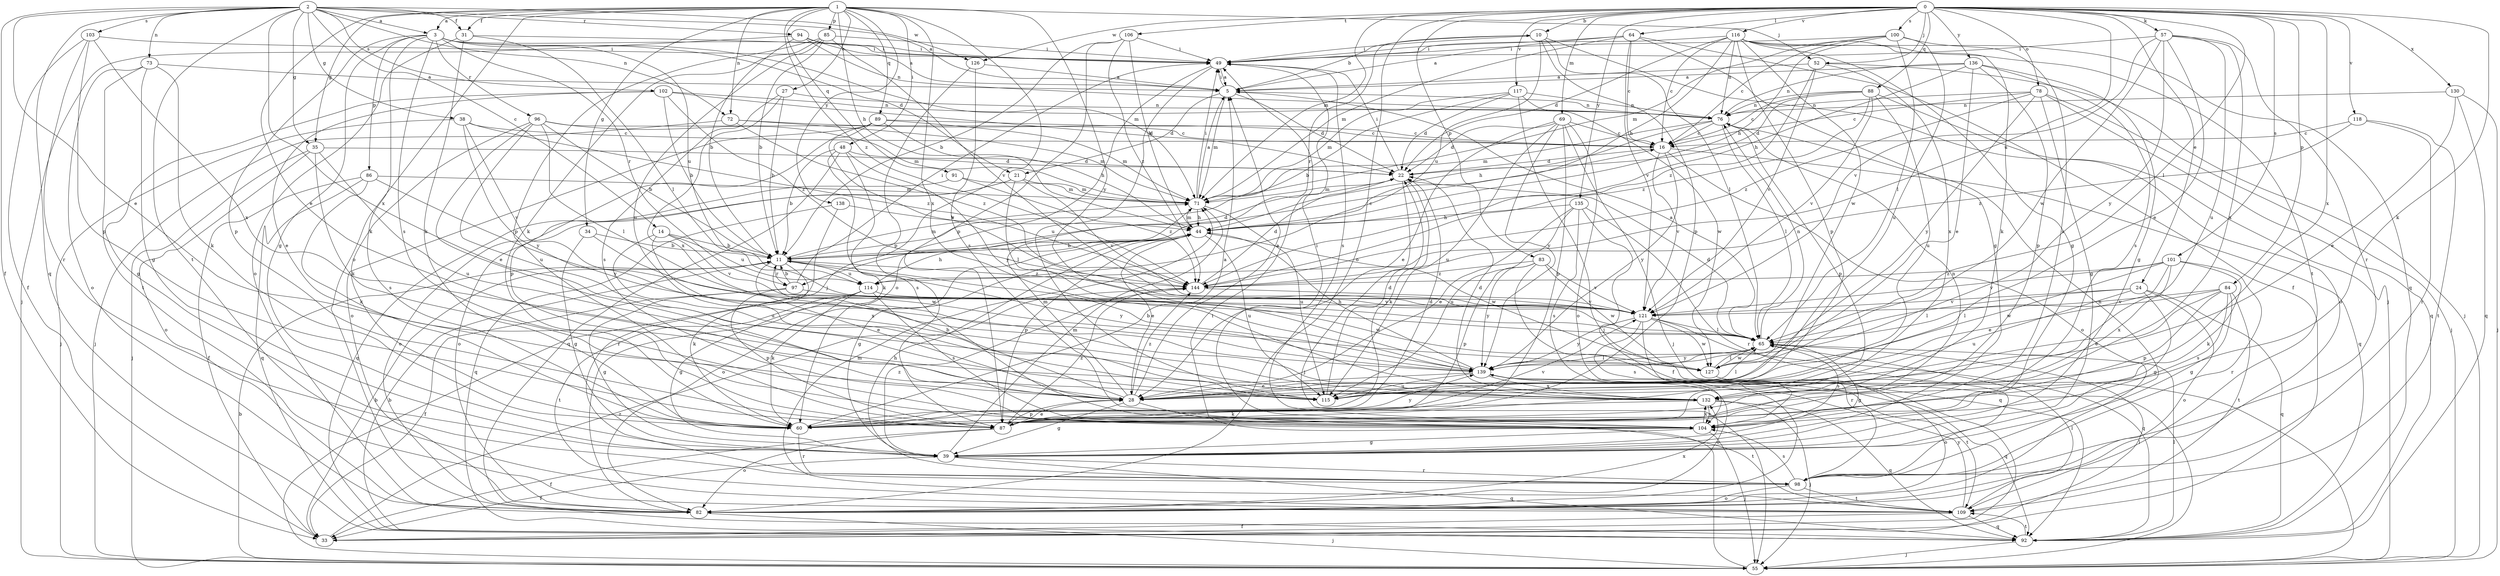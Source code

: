 strict digraph  {
0;
1;
2;
3;
5;
10;
11;
14;
16;
21;
22;
24;
27;
28;
31;
33;
34;
35;
38;
39;
44;
48;
49;
52;
55;
57;
60;
64;
65;
69;
71;
72;
73;
76;
78;
82;
83;
84;
85;
86;
87;
88;
89;
91;
92;
94;
96;
97;
98;
100;
101;
102;
103;
104;
106;
109;
114;
115;
116;
117;
118;
121;
126;
127;
130;
132;
135;
136;
138;
139;
144;
0 -> 10  [label=b];
0 -> 24  [label=e];
0 -> 52  [label=j];
0 -> 57  [label=k];
0 -> 60  [label=k];
0 -> 64  [label=l];
0 -> 65  [label=l];
0 -> 69  [label=m];
0 -> 71  [label=m];
0 -> 78  [label=o];
0 -> 82  [label=o];
0 -> 83  [label=p];
0 -> 84  [label=p];
0 -> 88  [label=q];
0 -> 100  [label=s];
0 -> 101  [label=s];
0 -> 106  [label=t];
0 -> 114  [label=u];
0 -> 116  [label=v];
0 -> 117  [label=v];
0 -> 118  [label=v];
0 -> 126  [label=w];
0 -> 130  [label=x];
0 -> 132  [label=x];
0 -> 135  [label=y];
0 -> 136  [label=y];
1 -> 3  [label=a];
1 -> 27  [label=e];
1 -> 28  [label=e];
1 -> 31  [label=f];
1 -> 34  [label=g];
1 -> 35  [label=g];
1 -> 44  [label=h];
1 -> 48  [label=i];
1 -> 52  [label=j];
1 -> 55  [label=j];
1 -> 72  [label=n];
1 -> 82  [label=o];
1 -> 85  [label=p];
1 -> 89  [label=q];
1 -> 91  [label=q];
1 -> 132  [label=x];
1 -> 138  [label=y];
1 -> 139  [label=y];
1 -> 144  [label=z];
2 -> 3  [label=a];
2 -> 5  [label=a];
2 -> 14  [label=c];
2 -> 28  [label=e];
2 -> 31  [label=f];
2 -> 33  [label=f];
2 -> 35  [label=g];
2 -> 38  [label=g];
2 -> 72  [label=n];
2 -> 73  [label=n];
2 -> 92  [label=q];
2 -> 94  [label=r];
2 -> 102  [label=s];
2 -> 103  [label=s];
2 -> 109  [label=t];
2 -> 126  [label=w];
2 -> 132  [label=x];
3 -> 21  [label=d];
3 -> 39  [label=g];
3 -> 49  [label=i];
3 -> 60  [label=k];
3 -> 71  [label=m];
3 -> 86  [label=p];
3 -> 87  [label=p];
3 -> 96  [label=r];
3 -> 97  [label=r];
3 -> 104  [label=s];
3 -> 114  [label=u];
5 -> 10  [label=b];
5 -> 21  [label=d];
5 -> 22  [label=d];
5 -> 49  [label=i];
5 -> 71  [label=m];
5 -> 76  [label=n];
10 -> 49  [label=i];
10 -> 55  [label=j];
10 -> 65  [label=l];
10 -> 87  [label=p];
10 -> 97  [label=r];
10 -> 114  [label=u];
11 -> 16  [label=c];
11 -> 22  [label=d];
11 -> 28  [label=e];
11 -> 60  [label=k];
11 -> 71  [label=m];
11 -> 97  [label=r];
11 -> 114  [label=u];
11 -> 139  [label=y];
11 -> 144  [label=z];
14 -> 11  [label=b];
14 -> 114  [label=u];
14 -> 115  [label=u];
14 -> 121  [label=v];
14 -> 132  [label=x];
16 -> 22  [label=d];
16 -> 82  [label=o];
16 -> 92  [label=q];
16 -> 121  [label=v];
16 -> 139  [label=y];
21 -> 65  [label=l];
21 -> 71  [label=m];
21 -> 82  [label=o];
21 -> 92  [label=q];
21 -> 121  [label=v];
22 -> 49  [label=i];
22 -> 55  [label=j];
22 -> 60  [label=k];
22 -> 71  [label=m];
24 -> 39  [label=g];
24 -> 65  [label=l];
24 -> 82  [label=o];
24 -> 92  [label=q];
24 -> 115  [label=u];
24 -> 121  [label=v];
27 -> 11  [label=b];
27 -> 76  [label=n];
27 -> 104  [label=s];
27 -> 132  [label=x];
28 -> 5  [label=a];
28 -> 11  [label=b];
28 -> 39  [label=g];
28 -> 65  [label=l];
28 -> 71  [label=m];
28 -> 87  [label=p];
28 -> 109  [label=t];
28 -> 144  [label=z];
31 -> 49  [label=i];
31 -> 60  [label=k];
31 -> 65  [label=l];
31 -> 82  [label=o];
33 -> 11  [label=b];
33 -> 65  [label=l];
33 -> 144  [label=z];
34 -> 11  [label=b];
34 -> 39  [label=g];
34 -> 127  [label=w];
35 -> 22  [label=d];
35 -> 55  [label=j];
35 -> 82  [label=o];
35 -> 104  [label=s];
35 -> 115  [label=u];
38 -> 16  [label=c];
38 -> 55  [label=j];
38 -> 121  [label=v];
38 -> 139  [label=y];
38 -> 144  [label=z];
39 -> 33  [label=f];
39 -> 71  [label=m];
39 -> 92  [label=q];
39 -> 98  [label=r];
39 -> 144  [label=z];
44 -> 11  [label=b];
44 -> 28  [label=e];
44 -> 39  [label=g];
44 -> 71  [label=m];
44 -> 82  [label=o];
44 -> 87  [label=p];
44 -> 115  [label=u];
44 -> 127  [label=w];
48 -> 11  [label=b];
48 -> 22  [label=d];
48 -> 60  [label=k];
48 -> 92  [label=q];
48 -> 104  [label=s];
48 -> 139  [label=y];
49 -> 5  [label=a];
49 -> 82  [label=o];
49 -> 104  [label=s];
49 -> 115  [label=u];
52 -> 5  [label=a];
52 -> 55  [label=j];
52 -> 121  [label=v];
52 -> 132  [label=x];
52 -> 144  [label=z];
55 -> 11  [label=b];
55 -> 49  [label=i];
57 -> 28  [label=e];
57 -> 49  [label=i];
57 -> 98  [label=r];
57 -> 115  [label=u];
57 -> 121  [label=v];
57 -> 127  [label=w];
57 -> 132  [label=x];
57 -> 139  [label=y];
60 -> 5  [label=a];
60 -> 22  [label=d];
60 -> 98  [label=r];
60 -> 121  [label=v];
60 -> 139  [label=y];
64 -> 5  [label=a];
64 -> 16  [label=c];
64 -> 33  [label=f];
64 -> 39  [label=g];
64 -> 49  [label=i];
64 -> 71  [label=m];
64 -> 121  [label=v];
65 -> 5  [label=a];
65 -> 22  [label=d];
65 -> 39  [label=g];
65 -> 76  [label=n];
65 -> 104  [label=s];
65 -> 127  [label=w];
65 -> 139  [label=y];
69 -> 16  [label=c];
69 -> 22  [label=d];
69 -> 28  [label=e];
69 -> 55  [label=j];
69 -> 82  [label=o];
69 -> 87  [label=p];
69 -> 115  [label=u];
69 -> 139  [label=y];
71 -> 5  [label=a];
71 -> 44  [label=h];
71 -> 49  [label=i];
71 -> 115  [label=u];
72 -> 16  [label=c];
72 -> 55  [label=j];
72 -> 71  [label=m];
72 -> 144  [label=z];
73 -> 5  [label=a];
73 -> 39  [label=g];
73 -> 60  [label=k];
73 -> 82  [label=o];
73 -> 109  [label=t];
76 -> 16  [label=c];
76 -> 44  [label=h];
76 -> 65  [label=l];
76 -> 71  [label=m];
76 -> 87  [label=p];
78 -> 16  [label=c];
78 -> 39  [label=g];
78 -> 55  [label=j];
78 -> 76  [label=n];
78 -> 92  [label=q];
78 -> 139  [label=y];
78 -> 144  [label=z];
82 -> 55  [label=j];
82 -> 132  [label=x];
83 -> 87  [label=p];
83 -> 92  [label=q];
83 -> 121  [label=v];
83 -> 127  [label=w];
83 -> 139  [label=y];
83 -> 144  [label=z];
84 -> 28  [label=e];
84 -> 39  [label=g];
84 -> 65  [label=l];
84 -> 87  [label=p];
84 -> 104  [label=s];
84 -> 109  [label=t];
84 -> 121  [label=v];
85 -> 11  [label=b];
85 -> 49  [label=i];
85 -> 60  [label=k];
85 -> 87  [label=p];
85 -> 115  [label=u];
85 -> 121  [label=v];
86 -> 33  [label=f];
86 -> 60  [label=k];
86 -> 71  [label=m];
86 -> 92  [label=q];
86 -> 139  [label=y];
87 -> 28  [label=e];
87 -> 33  [label=f];
87 -> 76  [label=n];
87 -> 82  [label=o];
87 -> 144  [label=z];
88 -> 16  [label=c];
88 -> 22  [label=d];
88 -> 76  [label=n];
88 -> 82  [label=o];
88 -> 115  [label=u];
88 -> 121  [label=v];
88 -> 144  [label=z];
89 -> 16  [label=c];
89 -> 44  [label=h];
89 -> 71  [label=m];
89 -> 82  [label=o];
89 -> 87  [label=p];
89 -> 121  [label=v];
91 -> 71  [label=m];
91 -> 82  [label=o];
91 -> 144  [label=z];
92 -> 11  [label=b];
92 -> 55  [label=j];
92 -> 65  [label=l];
92 -> 109  [label=t];
94 -> 5  [label=a];
94 -> 11  [label=b];
94 -> 49  [label=i];
94 -> 55  [label=j];
94 -> 76  [label=n];
96 -> 11  [label=b];
96 -> 16  [label=c];
96 -> 28  [label=e];
96 -> 60  [label=k];
96 -> 65  [label=l];
96 -> 71  [label=m];
96 -> 115  [label=u];
97 -> 11  [label=b];
97 -> 33  [label=f];
97 -> 39  [label=g];
97 -> 49  [label=i];
97 -> 87  [label=p];
97 -> 127  [label=w];
98 -> 44  [label=h];
98 -> 76  [label=n];
98 -> 82  [label=o];
98 -> 104  [label=s];
98 -> 109  [label=t];
100 -> 16  [label=c];
100 -> 44  [label=h];
100 -> 49  [label=i];
100 -> 65  [label=l];
100 -> 71  [label=m];
100 -> 104  [label=s];
100 -> 115  [label=u];
101 -> 28  [label=e];
101 -> 60  [label=k];
101 -> 98  [label=r];
101 -> 121  [label=v];
101 -> 127  [label=w];
101 -> 132  [label=x];
101 -> 144  [label=z];
102 -> 11  [label=b];
102 -> 22  [label=d];
102 -> 28  [label=e];
102 -> 39  [label=g];
102 -> 76  [label=n];
102 -> 144  [label=z];
103 -> 33  [label=f];
103 -> 49  [label=i];
103 -> 87  [label=p];
103 -> 98  [label=r];
103 -> 132  [label=x];
104 -> 39  [label=g];
104 -> 49  [label=i];
104 -> 55  [label=j];
104 -> 132  [label=x];
106 -> 11  [label=b];
106 -> 44  [label=h];
106 -> 49  [label=i];
106 -> 87  [label=p];
106 -> 144  [label=z];
109 -> 33  [label=f];
109 -> 65  [label=l];
109 -> 71  [label=m];
109 -> 92  [label=q];
109 -> 139  [label=y];
114 -> 39  [label=g];
114 -> 44  [label=h];
114 -> 60  [label=k];
114 -> 104  [label=s];
114 -> 109  [label=t];
114 -> 121  [label=v];
115 -> 22  [label=d];
116 -> 16  [label=c];
116 -> 22  [label=d];
116 -> 39  [label=g];
116 -> 44  [label=h];
116 -> 49  [label=i];
116 -> 60  [label=k];
116 -> 76  [label=n];
116 -> 87  [label=p];
116 -> 92  [label=q];
116 -> 109  [label=t];
116 -> 127  [label=w];
117 -> 11  [label=b];
117 -> 22  [label=d];
117 -> 55  [label=j];
117 -> 71  [label=m];
117 -> 76  [label=n];
117 -> 127  [label=w];
118 -> 16  [label=c];
118 -> 98  [label=r];
118 -> 109  [label=t];
118 -> 144  [label=z];
121 -> 65  [label=l];
121 -> 92  [label=q];
121 -> 98  [label=r];
121 -> 104  [label=s];
121 -> 127  [label=w];
121 -> 139  [label=y];
126 -> 5  [label=a];
126 -> 87  [label=p];
126 -> 104  [label=s];
127 -> 65  [label=l];
127 -> 82  [label=o];
130 -> 28  [label=e];
130 -> 55  [label=j];
130 -> 76  [label=n];
130 -> 92  [label=q];
132 -> 22  [label=d];
132 -> 55  [label=j];
132 -> 60  [label=k];
132 -> 92  [label=q];
132 -> 104  [label=s];
135 -> 28  [label=e];
135 -> 33  [label=f];
135 -> 44  [label=h];
135 -> 98  [label=r];
135 -> 104  [label=s];
135 -> 115  [label=u];
136 -> 5  [label=a];
136 -> 28  [label=e];
136 -> 39  [label=g];
136 -> 44  [label=h];
136 -> 76  [label=n];
136 -> 87  [label=p];
136 -> 104  [label=s];
138 -> 44  [label=h];
138 -> 92  [label=q];
138 -> 98  [label=r];
139 -> 11  [label=b];
139 -> 28  [label=e];
139 -> 44  [label=h];
139 -> 65  [label=l];
139 -> 82  [label=o];
139 -> 92  [label=q];
139 -> 109  [label=t];
139 -> 115  [label=u];
139 -> 132  [label=x];
144 -> 22  [label=d];
144 -> 121  [label=v];
}
